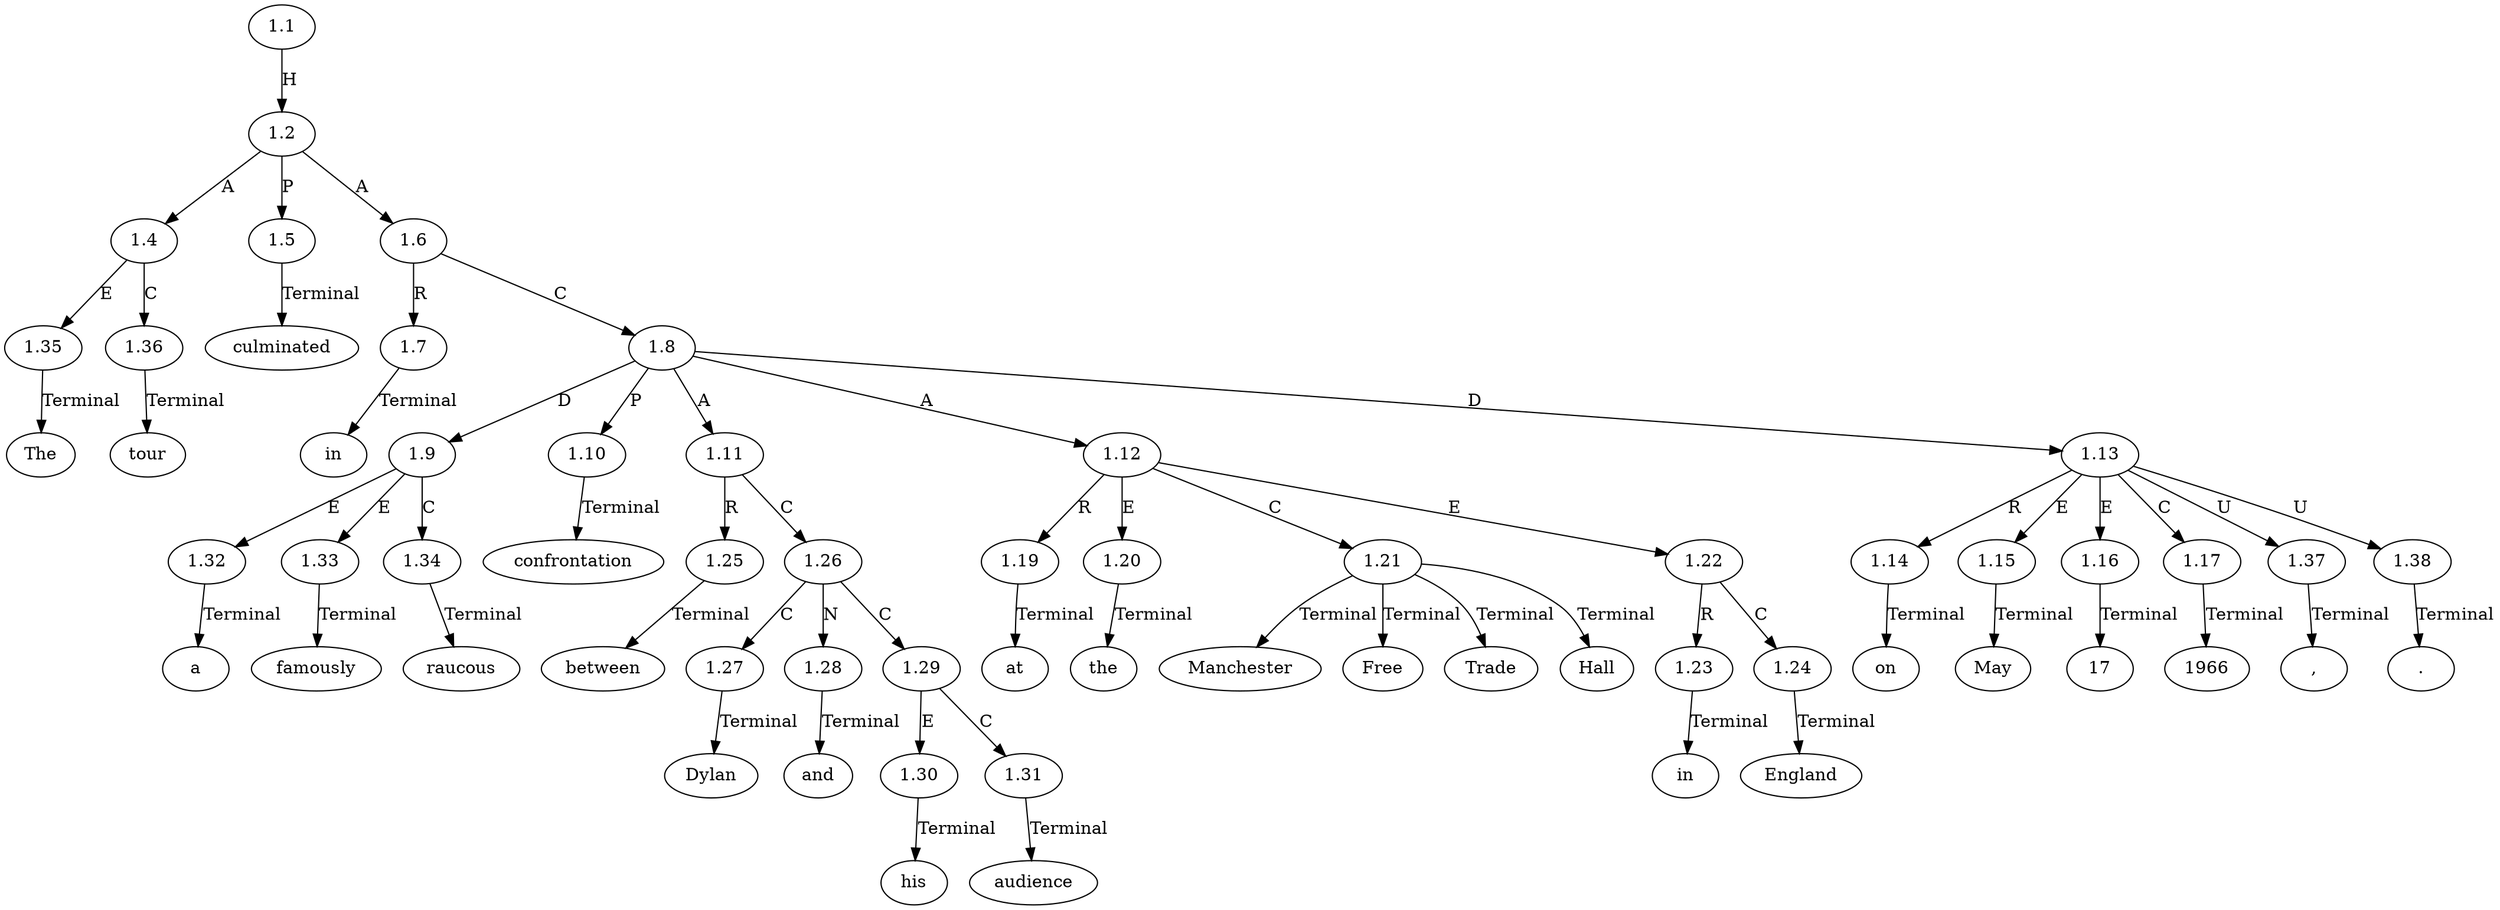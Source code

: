 // Graph
digraph {
	0.1 [label=The ordering=out]
	0.10 [label=Dylan ordering=out]
	0.11 [label=and ordering=out]
	0.12 [label=his ordering=out]
	0.13 [label=audience ordering=out]
	0.14 [label=at ordering=out]
	0.15 [label=the ordering=out]
	0.16 [label=Manchester ordering=out]
	0.17 [label=Free ordering=out]
	0.18 [label=Trade ordering=out]
	0.19 [label=Hall ordering=out]
	0.2 [label=tour ordering=out]
	0.20 [label=in ordering=out]
	0.21 [label=England ordering=out]
	0.22 [label=on ordering=out]
	0.23 [label=May ordering=out]
	0.24 [label=17 ordering=out]
	0.25 [label="," ordering=out]
	0.26 [label=1966 ordering=out]
	0.27 [label="." ordering=out]
	0.3 [label=culminated ordering=out]
	0.4 [label=in ordering=out]
	0.5 [label=a ordering=out]
	0.6 [label=famously ordering=out]
	0.7 [label=raucous ordering=out]
	0.8 [label=confrontation ordering=out]
	0.9 [label=between ordering=out]
	1.1 [label=1.1 ordering=out]
	1.2 [label=1.2 ordering=out]
	1.4 [label=1.4 ordering=out]
	1.5 [label=1.5 ordering=out]
	1.6 [label=1.6 ordering=out]
	1.7 [label=1.7 ordering=out]
	1.8 [label=1.8 ordering=out]
	1.9 [label=1.9 ordering=out]
	1.10 [label=1.10 ordering=out]
	1.11 [label=1.11 ordering=out]
	1.12 [label=1.12 ordering=out]
	1.13 [label=1.13 ordering=out]
	1.14 [label=1.14 ordering=out]
	1.15 [label=1.15 ordering=out]
	1.16 [label=1.16 ordering=out]
	1.17 [label=1.17 ordering=out]
	1.19 [label=1.19 ordering=out]
	1.20 [label=1.20 ordering=out]
	1.21 [label=1.21 ordering=out]
	1.22 [label=1.22 ordering=out]
	1.23 [label=1.23 ordering=out]
	1.24 [label=1.24 ordering=out]
	1.25 [label=1.25 ordering=out]
	1.26 [label=1.26 ordering=out]
	1.27 [label=1.27 ordering=out]
	1.28 [label=1.28 ordering=out]
	1.29 [label=1.29 ordering=out]
	1.30 [label=1.30 ordering=out]
	1.31 [label=1.31 ordering=out]
	1.32 [label=1.32 ordering=out]
	1.33 [label=1.33 ordering=out]
	1.34 [label=1.34 ordering=out]
	1.35 [label=1.35 ordering=out]
	1.36 [label=1.36 ordering=out]
	1.37 [label=1.37 ordering=out]
	1.38 [label=1.38 ordering=out]
	1.1 -> 1.2 [label=H ordering=out]
	1.2 -> 1.4 [label=A ordering=out]
	1.2 -> 1.5 [label=P ordering=out]
	1.2 -> 1.6 [label=A ordering=out]
	1.4 -> 1.35 [label=E ordering=out]
	1.4 -> 1.36 [label=C ordering=out]
	1.5 -> 0.3 [label=Terminal ordering=out]
	1.6 -> 1.7 [label=R ordering=out]
	1.6 -> 1.8 [label=C ordering=out]
	1.7 -> 0.4 [label=Terminal ordering=out]
	1.8 -> 1.9 [label=D ordering=out]
	1.8 -> 1.10 [label=P ordering=out]
	1.8 -> 1.11 [label=A ordering=out]
	1.8 -> 1.12 [label=A ordering=out]
	1.8 -> 1.13 [label=D ordering=out]
	1.9 -> 1.32 [label=E ordering=out]
	1.9 -> 1.33 [label=E ordering=out]
	1.9 -> 1.34 [label=C ordering=out]
	1.10 -> 0.8 [label=Terminal ordering=out]
	1.11 -> 1.25 [label=R ordering=out]
	1.11 -> 1.26 [label=C ordering=out]
	1.12 -> 1.19 [label=R ordering=out]
	1.12 -> 1.20 [label=E ordering=out]
	1.12 -> 1.21 [label=C ordering=out]
	1.12 -> 1.22 [label=E ordering=out]
	1.13 -> 1.14 [label=R ordering=out]
	1.13 -> 1.15 [label=E ordering=out]
	1.13 -> 1.16 [label=E ordering=out]
	1.13 -> 1.17 [label=C ordering=out]
	1.13 -> 1.37 [label=U ordering=out]
	1.13 -> 1.38 [label=U ordering=out]
	1.14 -> 0.22 [label=Terminal ordering=out]
	1.15 -> 0.23 [label=Terminal ordering=out]
	1.16 -> 0.24 [label=Terminal ordering=out]
	1.17 -> 0.26 [label=Terminal ordering=out]
	1.19 -> 0.14 [label=Terminal ordering=out]
	1.20 -> 0.15 [label=Terminal ordering=out]
	1.21 -> 0.16 [label=Terminal ordering=out]
	1.21 -> 0.17 [label=Terminal ordering=out]
	1.21 -> 0.18 [label=Terminal ordering=out]
	1.21 -> 0.19 [label=Terminal ordering=out]
	1.22 -> 1.23 [label=R ordering=out]
	1.22 -> 1.24 [label=C ordering=out]
	1.23 -> 0.20 [label=Terminal ordering=out]
	1.24 -> 0.21 [label=Terminal ordering=out]
	1.25 -> 0.9 [label=Terminal ordering=out]
	1.26 -> 1.27 [label=C ordering=out]
	1.26 -> 1.28 [label=N ordering=out]
	1.26 -> 1.29 [label=C ordering=out]
	1.27 -> 0.10 [label=Terminal ordering=out]
	1.28 -> 0.11 [label=Terminal ordering=out]
	1.29 -> 1.30 [label=E ordering=out]
	1.29 -> 1.31 [label=C ordering=out]
	1.30 -> 0.12 [label=Terminal ordering=out]
	1.31 -> 0.13 [label=Terminal ordering=out]
	1.32 -> 0.5 [label=Terminal ordering=out]
	1.33 -> 0.6 [label=Terminal ordering=out]
	1.34 -> 0.7 [label=Terminal ordering=out]
	1.35 -> 0.1 [label=Terminal ordering=out]
	1.36 -> 0.2 [label=Terminal ordering=out]
	1.37 -> 0.25 [label=Terminal ordering=out]
	1.38 -> 0.27 [label=Terminal ordering=out]
}
